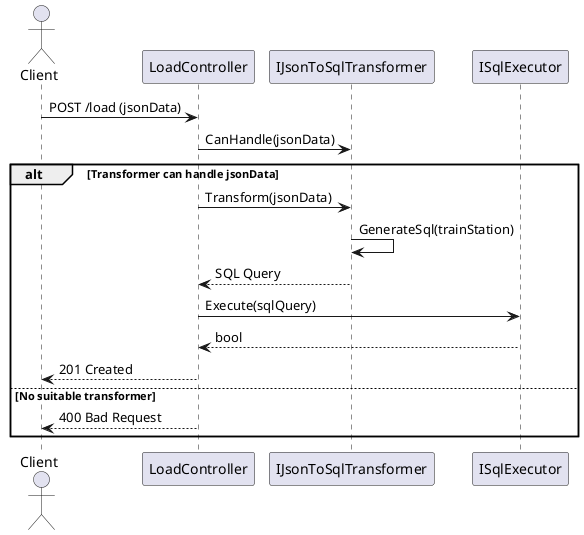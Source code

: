 @startuml

actor Client

' Define the controller and its collaborators
participant "LoadController" as Controller
participant "IJsonToSqlTransformer" as Transformer
participant "ISqlExecutor" as Executor

' Sequence flow
Client -> Controller : POST /load (jsonData)
Controller -> Transformer : CanHandle(jsonData)
alt Transformer can handle jsonData
    Controller -> Transformer : Transform(jsonData)
    Transformer -> Transformer : GenerateSql(trainStation)
    Transformer --> Controller : SQL Query
    Controller -> Executor : Execute(sqlQuery)
    Executor --> Controller : bool
    Controller --> Client : 201 Created
else No suitable transformer
    Controller --> Client : 400 Bad Request
end

@enduml
